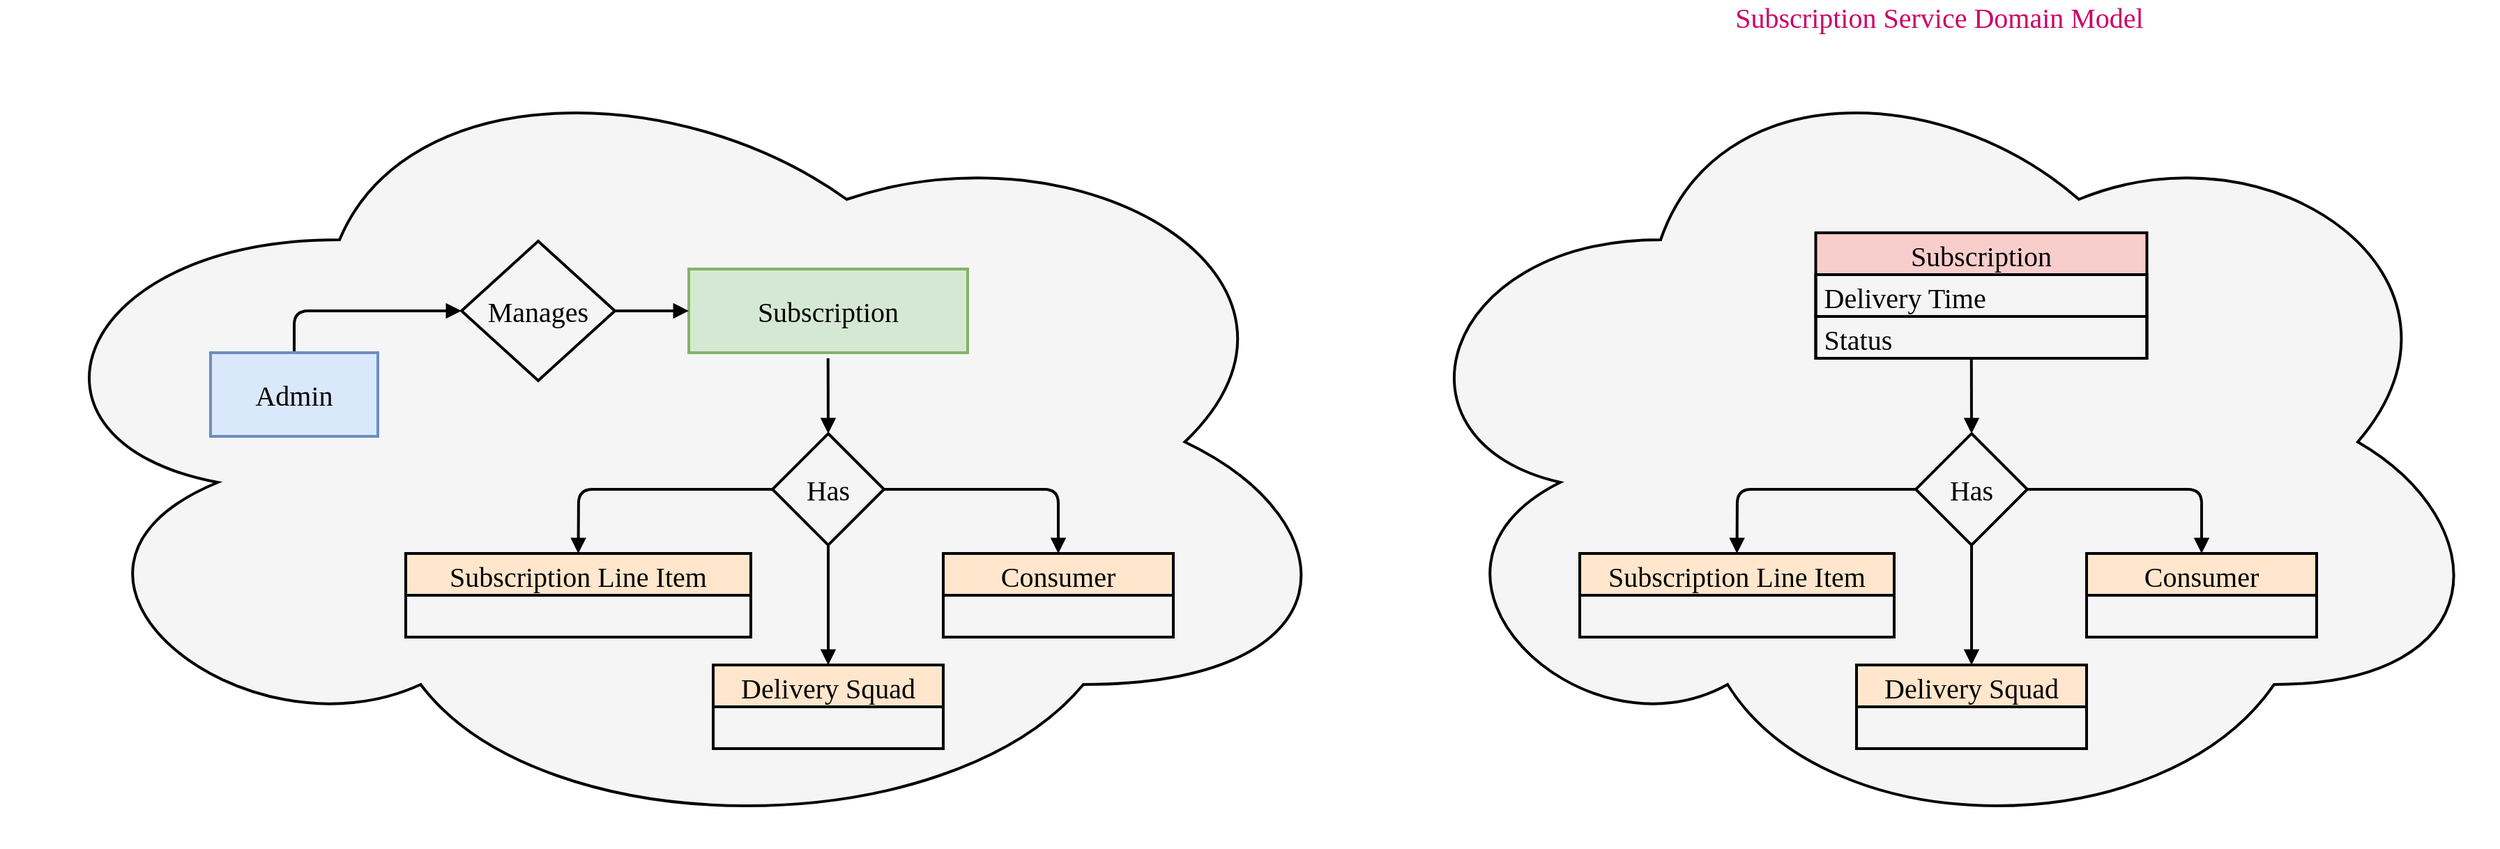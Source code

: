 <mxfile>
    <diagram id="R2lEEEUBdFMjLlhIrx00" name="Page-1">
        <mxGraphModel dx="1777" dy="2010" grid="1" gridSize="10" guides="1" tooltips="1" connect="1" arrows="1" fold="1" page="1" pageScale="1" pageWidth="850" pageHeight="1100" math="0" shadow="0" extFonts="Permanent Marker^https://fonts.googleapis.com/css?family=Permanent+Marker">
            <root>
                <mxCell id="0"/>
                <mxCell id="1" parent="0"/>
                <mxCell id="87" value="Subscription Service Domain Model" style="ellipse;shape=cloud;whiteSpace=wrap;html=1;fillColor=#f5f5f5;fontColor=#CC0066;strokeColor=#000000;strokeWidth=2;labelPosition=center;verticalLabelPosition=top;align=center;verticalAlign=bottom;fontSize=20;fontFamily=Verdana;" parent="1" vertex="1">
                    <mxGeometry x="170" y="10" width="800" height="580" as="geometry"/>
                </mxCell>
                <mxCell id="88" value="Subscription" style="swimlane;fontStyle=0;childLayout=stackLayout;horizontal=1;startSize=30;horizontalStack=0;resizeParent=1;resizeParentMax=0;resizeLast=0;collapsible=1;marginBottom=0;fillColor=#f8cecc;strokeColor=#000000;fontSize=20;strokeWidth=2;fontFamily=Verdana;" parent="1" vertex="1">
                    <mxGeometry x="481.25" y="150" width="237.5" height="90" as="geometry"/>
                </mxCell>
                <mxCell id="89" value="Delivery Time" style="text;strokeColor=#000000;fillColor=none;align=left;verticalAlign=middle;spacingLeft=4;spacingRight=4;overflow=hidden;points=[[0,0.5],[1,0.5]];portConstraint=eastwest;rotatable=0;fontSize=20;strokeWidth=2;fontFamily=Verdana;" parent="88" vertex="1">
                    <mxGeometry y="30" width="237.5" height="30" as="geometry"/>
                </mxCell>
                <mxCell id="100" value="Status" style="text;strokeColor=#000000;fillColor=none;align=left;verticalAlign=middle;spacingLeft=4;spacingRight=4;overflow=hidden;points=[[0,0.5],[1,0.5]];portConstraint=eastwest;rotatable=0;fontSize=20;strokeWidth=2;fontFamily=Verdana;" parent="88" vertex="1">
                    <mxGeometry y="60" width="237.5" height="30" as="geometry"/>
                </mxCell>
                <mxCell id="94" value="Subscription Line Item" style="swimlane;fontStyle=0;childLayout=stackLayout;horizontal=1;startSize=30;horizontalStack=0;resizeParent=1;resizeParentMax=0;resizeLast=0;collapsible=1;marginBottom=0;fillColor=#ffe6cc;strokeColor=#000000;fontSize=20;strokeWidth=2;fontFamily=Verdana;" parent="1" vertex="1">
                    <mxGeometry x="312" y="380" width="225.5" height="60" as="geometry"/>
                </mxCell>
                <mxCell id="116" style="edgeStyle=none;html=1;exitX=1;exitY=0.5;exitDx=0;exitDy=0;entryX=0.5;entryY=0;entryDx=0;entryDy=0;endArrow=block;endFill=1;strokeWidth=2;strokeColor=#000000;fontFamily=Verdana;" parent="1" source="102" target="112" edge="1">
                    <mxGeometry relative="1" as="geometry">
                        <Array as="points">
                            <mxPoint x="758" y="334"/>
                        </Array>
                        <mxPoint x="630" y="334" as="sourcePoint"/>
                        <mxPoint x="693.5" y="420" as="targetPoint"/>
                    </mxGeometry>
                </mxCell>
                <mxCell id="102" value="Has" style="rhombus;whiteSpace=wrap;html=1;fontSize=20;fillColor=none;strokeWidth=2;strokeColor=#000000;fontFamily=Verdana;" parent="1" vertex="1">
                    <mxGeometry x="553" y="294" width="80" height="80" as="geometry"/>
                </mxCell>
                <mxCell id="109" style="edgeStyle=none;html=1;exitX=0.47;exitY=1;exitDx=0;exitDy=0;entryX=0.5;entryY=0;entryDx=0;entryDy=0;fontSize=20;exitPerimeter=0;endArrow=block;endFill=1;strokeWidth=2;strokeColor=#000000;fontFamily=Verdana;" parent="1" source="100" target="102" edge="1">
                    <mxGeometry relative="1" as="geometry"/>
                </mxCell>
                <mxCell id="111" style="edgeStyle=none;html=1;entryX=0.5;entryY=0;entryDx=0;entryDy=0;fontSize=20;endArrow=block;endFill=1;strokeWidth=2;exitX=0;exitY=0.5;exitDx=0;exitDy=0;strokeColor=#000000;fontFamily=Verdana;" parent="1" source="102" target="94" edge="1">
                    <mxGeometry relative="1" as="geometry">
                        <mxPoint x="592" y="370" as="sourcePoint"/>
                        <mxPoint x="602" y="304" as="targetPoint"/>
                        <Array as="points">
                            <mxPoint x="425" y="334"/>
                        </Array>
                    </mxGeometry>
                </mxCell>
                <mxCell id="112" value="Consumer" style="swimlane;fontStyle=0;childLayout=stackLayout;horizontal=1;startSize=30;horizontalStack=0;resizeParent=1;resizeParentMax=0;resizeLast=0;collapsible=1;marginBottom=0;fillColor=#ffe6cc;strokeColor=#000000;fontSize=20;strokeWidth=2;fontFamily=Verdana;" parent="1" vertex="1">
                    <mxGeometry x="675.5" y="380" width="165" height="60" as="geometry"/>
                </mxCell>
                <mxCell id="117" value="Delivery Squad" style="swimlane;fontStyle=0;childLayout=stackLayout;horizontal=1;startSize=30;horizontalStack=0;resizeParent=1;resizeParentMax=0;resizeLast=0;collapsible=1;marginBottom=0;fillColor=#ffe6cc;strokeColor=#000000;fontSize=20;strokeWidth=2;fontFamily=Verdana;" parent="1" vertex="1">
                    <mxGeometry x="510.5" y="460" width="165" height="60" as="geometry"/>
                </mxCell>
                <mxCell id="118" style="edgeStyle=none;html=1;exitX=0.5;exitY=1;exitDx=0;exitDy=0;entryX=0.5;entryY=0;entryDx=0;entryDy=0;endArrow=block;endFill=1;strokeWidth=2;strokeColor=#000000;fontFamily=Verdana;" parent="1" source="102" target="117" edge="1">
                    <mxGeometry relative="1" as="geometry">
                        <Array as="points"/>
                        <mxPoint x="643" y="344" as="sourcePoint"/>
                        <mxPoint x="762.5" y="430" as="targetPoint"/>
                    </mxGeometry>
                </mxCell>
                <mxCell id="131" value="" style="ellipse;shape=cloud;whiteSpace=wrap;html=1;fillColor=#f5f5f5;fontColor=#CC0066;strokeColor=#000000;strokeWidth=2;labelPosition=center;verticalLabelPosition=top;align=center;verticalAlign=bottom;fontSize=20;fontFamily=Verdana;" vertex="1" parent="1">
                    <mxGeometry x="-820" y="10" width="970" height="580" as="geometry"/>
                </mxCell>
                <mxCell id="135" value="Subscription Line Item" style="swimlane;fontStyle=0;childLayout=stackLayout;horizontal=1;startSize=30;horizontalStack=0;resizeParent=1;resizeParentMax=0;resizeLast=0;collapsible=1;marginBottom=0;fillColor=#ffe6cc;strokeColor=#000000;fontSize=20;strokeWidth=2;fontFamily=Verdana;" vertex="1" parent="1">
                    <mxGeometry x="-530" y="380" width="247.5" height="60" as="geometry"/>
                </mxCell>
                <mxCell id="136" style="edgeStyle=none;html=1;exitX=1;exitY=0.5;exitDx=0;exitDy=0;entryX=0.5;entryY=0;entryDx=0;entryDy=0;endArrow=block;endFill=1;strokeWidth=2;strokeColor=#000000;fontFamily=Verdana;" edge="1" parent="1" source="137" target="140">
                    <mxGeometry relative="1" as="geometry">
                        <Array as="points">
                            <mxPoint x="-62" y="334"/>
                        </Array>
                        <mxPoint x="-190" y="334" as="sourcePoint"/>
                        <mxPoint x="-126.5" y="420" as="targetPoint"/>
                    </mxGeometry>
                </mxCell>
                <mxCell id="137" value="Has" style="rhombus;whiteSpace=wrap;html=1;fontSize=20;fillColor=none;strokeWidth=2;strokeColor=#000000;fontFamily=Verdana;" vertex="1" parent="1">
                    <mxGeometry x="-267" y="294" width="80" height="80" as="geometry"/>
                </mxCell>
                <mxCell id="138" style="edgeStyle=none;html=1;exitX=0.47;exitY=1;exitDx=0;exitDy=0;entryX=0.5;entryY=0;entryDx=0;entryDy=0;fontSize=20;exitPerimeter=0;endArrow=block;endFill=1;strokeWidth=2;strokeColor=#000000;fontFamily=Verdana;" edge="1" parent="1" target="137">
                    <mxGeometry relative="1" as="geometry">
                        <mxPoint x="-227.125" y="240" as="sourcePoint"/>
                    </mxGeometry>
                </mxCell>
                <mxCell id="139" style="edgeStyle=none;html=1;entryX=0.5;entryY=0;entryDx=0;entryDy=0;fontSize=20;endArrow=block;endFill=1;strokeWidth=2;exitX=0;exitY=0.5;exitDx=0;exitDy=0;strokeColor=#000000;fontFamily=Verdana;" edge="1" parent="1" source="137" target="135">
                    <mxGeometry relative="1" as="geometry">
                        <mxPoint x="-228" y="370" as="sourcePoint"/>
                        <mxPoint x="-218" y="304" as="targetPoint"/>
                        <Array as="points">
                            <mxPoint x="-406" y="334"/>
                        </Array>
                    </mxGeometry>
                </mxCell>
                <mxCell id="140" value="Consumer" style="swimlane;fontStyle=0;childLayout=stackLayout;horizontal=1;startSize=30;horizontalStack=0;resizeParent=1;resizeParentMax=0;resizeLast=0;collapsible=1;marginBottom=0;fillColor=#ffe6cc;strokeColor=#000000;fontSize=20;strokeWidth=2;fontFamily=Verdana;" vertex="1" parent="1">
                    <mxGeometry x="-144.5" y="380" width="165" height="60" as="geometry"/>
                </mxCell>
                <mxCell id="141" value="Delivery Squad" style="swimlane;fontStyle=0;childLayout=stackLayout;horizontal=1;startSize=30;horizontalStack=0;resizeParent=1;resizeParentMax=0;resizeLast=0;collapsible=1;marginBottom=0;fillColor=#ffe6cc;strokeColor=#000000;fontSize=20;strokeWidth=2;fontFamily=Verdana;" vertex="1" parent="1">
                    <mxGeometry x="-309.5" y="460" width="165" height="60" as="geometry"/>
                </mxCell>
                <mxCell id="142" style="edgeStyle=none;html=1;exitX=0.5;exitY=1;exitDx=0;exitDy=0;entryX=0.5;entryY=0;entryDx=0;entryDy=0;endArrow=block;endFill=1;strokeWidth=2;strokeColor=#000000;fontFamily=Verdana;" edge="1" parent="1" source="137" target="141">
                    <mxGeometry relative="1" as="geometry">
                        <Array as="points"/>
                        <mxPoint x="-177" y="344" as="sourcePoint"/>
                        <mxPoint x="-57.5" y="430" as="targetPoint"/>
                    </mxGeometry>
                </mxCell>
                <mxCell id="143" value="Subscription" style="rounded=0;whiteSpace=wrap;html=1;labelBackgroundColor=none;labelBorderColor=none;spacing=0;fontSize=20;fillColor=#d5e8d4;strokeColor=#82b366;sketch=0;glass=0;fontFamily=Verdana;strokeWidth=2;" vertex="1" parent="1">
                    <mxGeometry x="-327" y="176" width="200" height="60" as="geometry"/>
                </mxCell>
                <mxCell id="146" style="edgeStyle=none;html=1;exitX=0.5;exitY=0;exitDx=0;exitDy=0;entryX=0;entryY=0.5;entryDx=0;entryDy=0;strokeWidth=2;endArrow=block;endFill=1;fontFamily=Verdana;" edge="1" parent="1" source="144" target="145">
                    <mxGeometry relative="1" as="geometry">
                        <Array as="points">
                            <mxPoint x="-610" y="206"/>
                        </Array>
                    </mxGeometry>
                </mxCell>
                <mxCell id="144" value="Admin" style="rounded=0;whiteSpace=wrap;html=1;labelBackgroundColor=none;labelBorderColor=none;spacing=0;fontSize=20;fillColor=#dae8fc;strokeColor=#6c8ebf;sketch=0;glass=0;fontFamily=Verdana;strokeWidth=2;" vertex="1" parent="1">
                    <mxGeometry x="-670" y="236" width="120" height="60" as="geometry"/>
                </mxCell>
                <mxCell id="147" style="edgeStyle=none;html=1;exitX=1;exitY=0.5;exitDx=0;exitDy=0;entryX=0;entryY=0.5;entryDx=0;entryDy=0;strokeWidth=2;endArrow=block;endFill=1;fontFamily=Verdana;" edge="1" parent="1" source="145" target="143">
                    <mxGeometry relative="1" as="geometry"/>
                </mxCell>
                <mxCell id="145" value="Manages" style="rhombus;whiteSpace=wrap;html=1;fontSize=20;fillColor=none;strokeWidth=2;strokeColor=#000000;fontFamily=Verdana;" vertex="1" parent="1">
                    <mxGeometry x="-490" y="156" width="110" height="100" as="geometry"/>
                </mxCell>
            </root>
        </mxGraphModel>
    </diagram>
</mxfile>